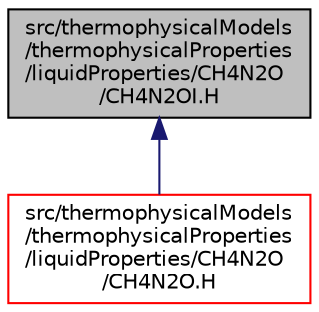 digraph "src/thermophysicalModels/thermophysicalProperties/liquidProperties/CH4N2O/CH4N2OI.H"
{
  bgcolor="transparent";
  edge [fontname="Helvetica",fontsize="10",labelfontname="Helvetica",labelfontsize="10"];
  node [fontname="Helvetica",fontsize="10",shape=record];
  Node1 [label="src/thermophysicalModels\l/thermophysicalProperties\l/liquidProperties/CH4N2O\l/CH4N2OI.H",height=0.2,width=0.4,color="black", fillcolor="grey75", style="filled" fontcolor="black"];
  Node1 -> Node2 [dir="back",color="midnightblue",fontsize="10",style="solid",fontname="Helvetica"];
  Node2 [label="src/thermophysicalModels\l/thermophysicalProperties\l/liquidProperties/CH4N2O\l/CH4N2O.H",height=0.2,width=0.4,color="red",URL="$CH4N2O_8H.html"];
}
